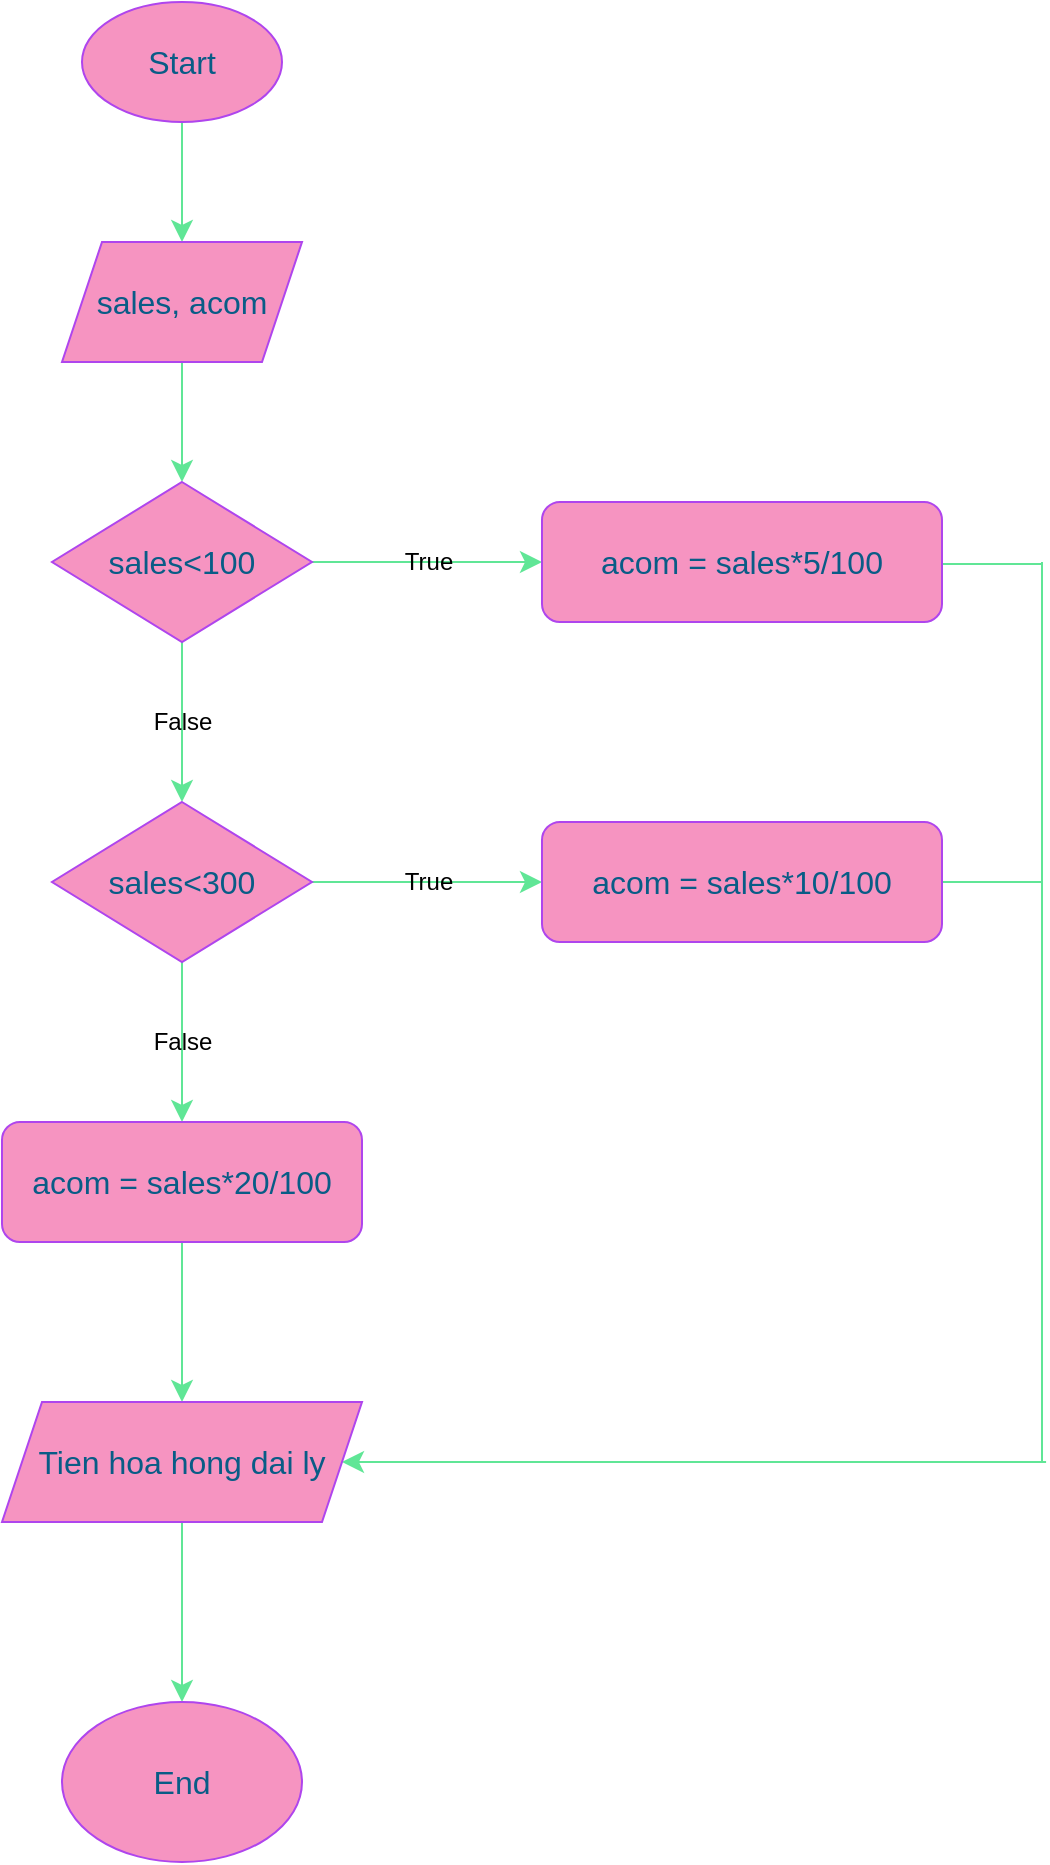 <mxfile version="22.1.0" type="device">
  <diagram id="C5RBs43oDa-KdzZeNtuy" name="Page-1">
    <mxGraphModel dx="794" dy="480" grid="1" gridSize="10" guides="1" tooltips="1" connect="1" arrows="1" fold="1" page="1" pageScale="1" pageWidth="827" pageHeight="1169" math="0" shadow="0">
      <root>
        <mxCell id="WIyWlLk6GJQsqaUBKTNV-0" />
        <mxCell id="WIyWlLk6GJQsqaUBKTNV-1" parent="WIyWlLk6GJQsqaUBKTNV-0" />
        <mxCell id="ha4Zft2RVcD-U_-fBfj3-2" value="" style="edgeStyle=none;curved=1;rounded=0;orthogonalLoop=1;jettySize=auto;html=1;fontSize=12;startSize=8;endSize=8;labelBackgroundColor=none;strokeColor=#60E696;fontColor=default;" parent="WIyWlLk6GJQsqaUBKTNV-1" source="ha4Zft2RVcD-U_-fBfj3-0" target="ha4Zft2RVcD-U_-fBfj3-1" edge="1">
          <mxGeometry relative="1" as="geometry" />
        </mxCell>
        <mxCell id="ha4Zft2RVcD-U_-fBfj3-0" value="Start" style="ellipse;whiteSpace=wrap;html=1;fontSize=16;labelBackgroundColor=none;fillColor=#F694C1;strokeColor=#AF45ED;fontColor=#095C86;" parent="WIyWlLk6GJQsqaUBKTNV-1" vertex="1">
          <mxGeometry x="280" y="80" width="100" height="60" as="geometry" />
        </mxCell>
        <mxCell id="ha4Zft2RVcD-U_-fBfj3-4" value="" style="edgeStyle=none;curved=1;rounded=0;orthogonalLoop=1;jettySize=auto;html=1;fontSize=12;startSize=8;endSize=8;labelBackgroundColor=none;strokeColor=#60E696;fontColor=default;" parent="WIyWlLk6GJQsqaUBKTNV-1" source="ha4Zft2RVcD-U_-fBfj3-1" target="ha4Zft2RVcD-U_-fBfj3-3" edge="1">
          <mxGeometry relative="1" as="geometry" />
        </mxCell>
        <mxCell id="ha4Zft2RVcD-U_-fBfj3-1" value="sales, acom" style="shape=parallelogram;perimeter=parallelogramPerimeter;whiteSpace=wrap;html=1;fixedSize=1;fontSize=16;labelBackgroundColor=none;fillColor=#F694C1;strokeColor=#AF45ED;fontColor=#095C86;" parent="WIyWlLk6GJQsqaUBKTNV-1" vertex="1">
          <mxGeometry x="270" y="200" width="120" height="60" as="geometry" />
        </mxCell>
        <mxCell id="ha4Zft2RVcD-U_-fBfj3-6" value="True" style="edgeStyle=none;curved=1;rounded=0;orthogonalLoop=1;jettySize=auto;html=1;fontSize=12;startSize=8;endSize=8;labelBackgroundColor=none;strokeColor=#60E696;fontColor=default;" parent="WIyWlLk6GJQsqaUBKTNV-1" source="ha4Zft2RVcD-U_-fBfj3-3" edge="1">
          <mxGeometry relative="1" as="geometry">
            <mxPoint x="510" y="360" as="targetPoint" />
          </mxGeometry>
        </mxCell>
        <mxCell id="ha4Zft2RVcD-U_-fBfj3-9" value="False" style="edgeStyle=none;curved=1;rounded=0;orthogonalLoop=1;jettySize=auto;html=1;fontSize=12;startSize=8;endSize=8;labelBackgroundColor=none;strokeColor=#60E696;fontColor=default;" parent="WIyWlLk6GJQsqaUBKTNV-1" source="ha4Zft2RVcD-U_-fBfj3-3" target="ha4Zft2RVcD-U_-fBfj3-8" edge="1">
          <mxGeometry relative="1" as="geometry" />
        </mxCell>
        <mxCell id="ha4Zft2RVcD-U_-fBfj3-3" value="sales&amp;lt;100" style="rhombus;whiteSpace=wrap;html=1;fontSize=16;labelBackgroundColor=none;fillColor=#F694C1;strokeColor=#AF45ED;fontColor=#095C86;" parent="WIyWlLk6GJQsqaUBKTNV-1" vertex="1">
          <mxGeometry x="265" y="320" width="130" height="80" as="geometry" />
        </mxCell>
        <mxCell id="ha4Zft2RVcD-U_-fBfj3-11" value="True" style="edgeStyle=none;curved=1;rounded=0;orthogonalLoop=1;jettySize=auto;html=1;fontSize=12;startSize=8;endSize=8;labelBackgroundColor=none;strokeColor=#60E696;fontColor=default;" parent="WIyWlLk6GJQsqaUBKTNV-1" source="ha4Zft2RVcD-U_-fBfj3-8" edge="1">
          <mxGeometry relative="1" as="geometry">
            <mxPoint x="510" y="520" as="targetPoint" />
          </mxGeometry>
        </mxCell>
        <mxCell id="ha4Zft2RVcD-U_-fBfj3-13" value="False" style="edgeStyle=none;curved=1;rounded=0;orthogonalLoop=1;jettySize=auto;html=1;fontSize=12;startSize=8;endSize=8;labelBackgroundColor=none;strokeColor=#60E696;fontColor=default;" parent="WIyWlLk6GJQsqaUBKTNV-1" source="ha4Zft2RVcD-U_-fBfj3-8" edge="1">
          <mxGeometry relative="1" as="geometry">
            <mxPoint x="330" y="640" as="targetPoint" />
          </mxGeometry>
        </mxCell>
        <mxCell id="ha4Zft2RVcD-U_-fBfj3-8" value="sales&amp;lt;300" style="rhombus;whiteSpace=wrap;html=1;fontSize=16;labelBackgroundColor=none;fillColor=#F694C1;strokeColor=#AF45ED;fontColor=#095C86;" parent="WIyWlLk6GJQsqaUBKTNV-1" vertex="1">
          <mxGeometry x="265" y="480" width="130" height="80" as="geometry" />
        </mxCell>
        <mxCell id="ha4Zft2RVcD-U_-fBfj3-17" value="" style="endArrow=none;html=1;rounded=0;fontSize=12;startSize=8;endSize=8;curved=1;exitX=1;exitY=0.5;exitDx=0;exitDy=0;labelBackgroundColor=none;strokeColor=#60E696;fontColor=default;" parent="WIyWlLk6GJQsqaUBKTNV-1" edge="1">
          <mxGeometry width="50" height="50" relative="1" as="geometry">
            <mxPoint x="710" y="520" as="sourcePoint" />
            <mxPoint x="760" y="520" as="targetPoint" />
          </mxGeometry>
        </mxCell>
        <mxCell id="ha4Zft2RVcD-U_-fBfj3-18" value="" style="endArrow=none;html=1;rounded=0;fontSize=12;startSize=8;endSize=8;curved=1;labelBackgroundColor=none;strokeColor=#60E696;fontColor=default;" parent="WIyWlLk6GJQsqaUBKTNV-1" edge="1">
          <mxGeometry width="50" height="50" relative="1" as="geometry">
            <mxPoint x="760" y="810" as="sourcePoint" />
            <mxPoint x="760" y="520" as="targetPoint" />
          </mxGeometry>
        </mxCell>
        <mxCell id="ha4Zft2RVcD-U_-fBfj3-19" value="" style="endArrow=classic;html=1;rounded=0;fontSize=12;startSize=8;endSize=8;curved=1;entryX=1;entryY=0.5;entryDx=0;entryDy=0;labelBackgroundColor=none;strokeColor=#60E696;fontColor=default;" parent="WIyWlLk6GJQsqaUBKTNV-1" target="fqprdKOapip84Un2ZJP5-1" edge="1">
          <mxGeometry width="50" height="50" relative="1" as="geometry">
            <mxPoint x="762.04" y="810" as="sourcePoint" />
            <mxPoint x="383.28" y="811.68" as="targetPoint" />
          </mxGeometry>
        </mxCell>
        <mxCell id="ha4Zft2RVcD-U_-fBfj3-20" value="" style="endArrow=none;html=1;rounded=0;fontSize=12;startSize=8;endSize=8;curved=1;exitX=1.012;exitY=0.117;exitDx=0;exitDy=0;exitPerimeter=0;labelBackgroundColor=none;strokeColor=#60E696;fontColor=default;" parent="WIyWlLk6GJQsqaUBKTNV-1" edge="1">
          <mxGeometry width="50" height="50" relative="1" as="geometry">
            <mxPoint x="710.0" y="361.01" as="sourcePoint" />
            <mxPoint x="760" y="361" as="targetPoint" />
          </mxGeometry>
        </mxCell>
        <mxCell id="ha4Zft2RVcD-U_-fBfj3-21" value="" style="endArrow=none;html=1;rounded=0;fontSize=12;startSize=8;endSize=8;curved=1;labelBackgroundColor=none;strokeColor=#60E696;fontColor=default;" parent="WIyWlLk6GJQsqaUBKTNV-1" edge="1">
          <mxGeometry width="50" height="50" relative="1" as="geometry">
            <mxPoint x="760" y="520" as="sourcePoint" />
            <mxPoint x="760" y="360" as="targetPoint" />
          </mxGeometry>
        </mxCell>
        <mxCell id="fqprdKOapip84Un2ZJP5-2" value="" style="edgeStyle=none;curved=1;rounded=0;orthogonalLoop=1;jettySize=auto;html=1;fontSize=12;startSize=8;endSize=8;labelBackgroundColor=none;strokeColor=#60E696;fontColor=default;" edge="1" parent="WIyWlLk6GJQsqaUBKTNV-1" source="fqprdKOapip84Un2ZJP5-0" target="fqprdKOapip84Un2ZJP5-1">
          <mxGeometry relative="1" as="geometry" />
        </mxCell>
        <mxCell id="fqprdKOapip84Un2ZJP5-0" value="acom = sales*20/100" style="rounded=1;whiteSpace=wrap;html=1;fontSize=16;labelBackgroundColor=none;fillColor=#F694C1;strokeColor=#AF45ED;fontColor=#095C86;" vertex="1" parent="WIyWlLk6GJQsqaUBKTNV-1">
          <mxGeometry x="240" y="640" width="180" height="60" as="geometry" />
        </mxCell>
        <mxCell id="fqprdKOapip84Un2ZJP5-4" value="" style="edgeStyle=none;curved=1;rounded=0;orthogonalLoop=1;jettySize=auto;html=1;fontSize=12;startSize=8;endSize=8;labelBackgroundColor=none;strokeColor=#60E696;fontColor=default;" edge="1" parent="WIyWlLk6GJQsqaUBKTNV-1" source="fqprdKOapip84Un2ZJP5-1" target="fqprdKOapip84Un2ZJP5-3">
          <mxGeometry relative="1" as="geometry" />
        </mxCell>
        <mxCell id="fqprdKOapip84Un2ZJP5-1" value="Tien hoa hong dai ly" style="shape=parallelogram;perimeter=parallelogramPerimeter;whiteSpace=wrap;html=1;fixedSize=1;fontSize=16;labelBackgroundColor=none;fillColor=#F694C1;strokeColor=#AF45ED;fontColor=#095C86;" vertex="1" parent="WIyWlLk6GJQsqaUBKTNV-1">
          <mxGeometry x="240" y="780" width="180" height="60" as="geometry" />
        </mxCell>
        <mxCell id="fqprdKOapip84Un2ZJP5-3" value="End" style="ellipse;whiteSpace=wrap;html=1;fontSize=16;labelBackgroundColor=none;fillColor=#F694C1;strokeColor=#AF45ED;fontColor=#095C86;" vertex="1" parent="WIyWlLk6GJQsqaUBKTNV-1">
          <mxGeometry x="270" y="930" width="120" height="80" as="geometry" />
        </mxCell>
        <mxCell id="fqprdKOapip84Un2ZJP5-5" value="acom = sales*5/100" style="rounded=1;whiteSpace=wrap;html=1;fontSize=16;labelBackgroundColor=none;fillColor=#F694C1;strokeColor=#AF45ED;fontColor=#095C86;" vertex="1" parent="WIyWlLk6GJQsqaUBKTNV-1">
          <mxGeometry x="510" y="330" width="200" height="60" as="geometry" />
        </mxCell>
        <mxCell id="fqprdKOapip84Un2ZJP5-6" value="acom = sales*10/100" style="rounded=1;whiteSpace=wrap;html=1;fontSize=16;labelBackgroundColor=none;fillColor=#F694C1;strokeColor=#AF45ED;fontColor=#095C86;" vertex="1" parent="WIyWlLk6GJQsqaUBKTNV-1">
          <mxGeometry x="510" y="490" width="200" height="60" as="geometry" />
        </mxCell>
      </root>
    </mxGraphModel>
  </diagram>
</mxfile>
